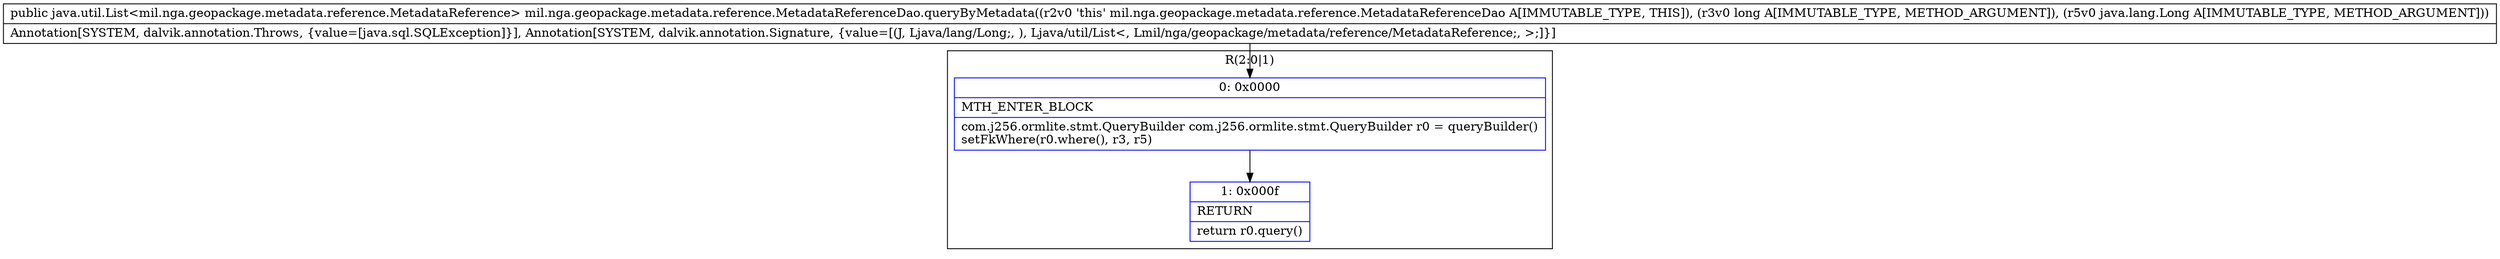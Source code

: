 digraph "CFG formil.nga.geopackage.metadata.reference.MetadataReferenceDao.queryByMetadata(JLjava\/lang\/Long;)Ljava\/util\/List;" {
subgraph cluster_Region_1139565329 {
label = "R(2:0|1)";
node [shape=record,color=blue];
Node_0 [shape=record,label="{0\:\ 0x0000|MTH_ENTER_BLOCK\l|com.j256.ormlite.stmt.QueryBuilder com.j256.ormlite.stmt.QueryBuilder r0 = queryBuilder()\lsetFkWhere(r0.where(), r3, r5)\l}"];
Node_1 [shape=record,label="{1\:\ 0x000f|RETURN\l|return r0.query()\l}"];
}
MethodNode[shape=record,label="{public java.util.List\<mil.nga.geopackage.metadata.reference.MetadataReference\> mil.nga.geopackage.metadata.reference.MetadataReferenceDao.queryByMetadata((r2v0 'this' mil.nga.geopackage.metadata.reference.MetadataReferenceDao A[IMMUTABLE_TYPE, THIS]), (r3v0 long A[IMMUTABLE_TYPE, METHOD_ARGUMENT]), (r5v0 java.lang.Long A[IMMUTABLE_TYPE, METHOD_ARGUMENT]))  | Annotation[SYSTEM, dalvik.annotation.Throws, \{value=[java.sql.SQLException]\}], Annotation[SYSTEM, dalvik.annotation.Signature, \{value=[(J, Ljava\/lang\/Long;, ), Ljava\/util\/List\<, Lmil\/nga\/geopackage\/metadata\/reference\/MetadataReference;, \>;]\}]\l}"];
MethodNode -> Node_0;
Node_0 -> Node_1;
}

